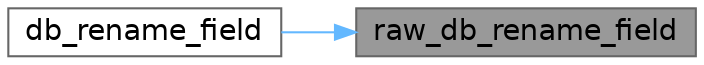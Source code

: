 digraph "raw_db_rename_field"
{
 // LATEX_PDF_SIZE
  bgcolor="transparent";
  edge [fontname=Helvetica,fontsize=14,labelfontname=Helvetica,labelfontsize=14];
  node [fontname=Helvetica,fontsize=14,shape=box,height=0.2,width=0.4];
  rankdir="RL";
  Node1 [id="Node000001",label="raw_db_rename_field",height=0.2,width=0.4,color="gray40", fillcolor="grey60", style="filled", fontcolor="black",tooltip=" "];
  Node1 -> Node2 [id="edge1_Node000001_Node000002",dir="back",color="steelblue1",style="solid",tooltip=" "];
  Node2 [id="Node000002",label="db_rename_field",height=0.2,width=0.4,color="grey40", fillcolor="white", style="filled",URL="$d9/d92/db__common_8inc_8php.html#ae1236b83d5ecbebf7a0ff2dac674619e",tooltip=" "];
}
